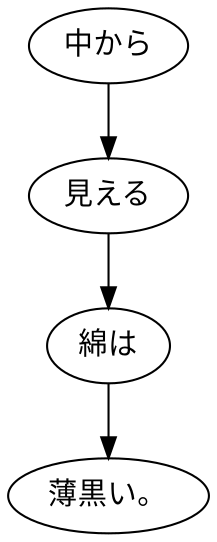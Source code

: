 digraph graph5617 {
	node0 [label="中から"];
	node1 [label="見える"];
	node2 [label="綿は"];
	node3 [label="薄黒い。"];
	node0 -> node1;
	node1 -> node2;
	node2 -> node3;
}
